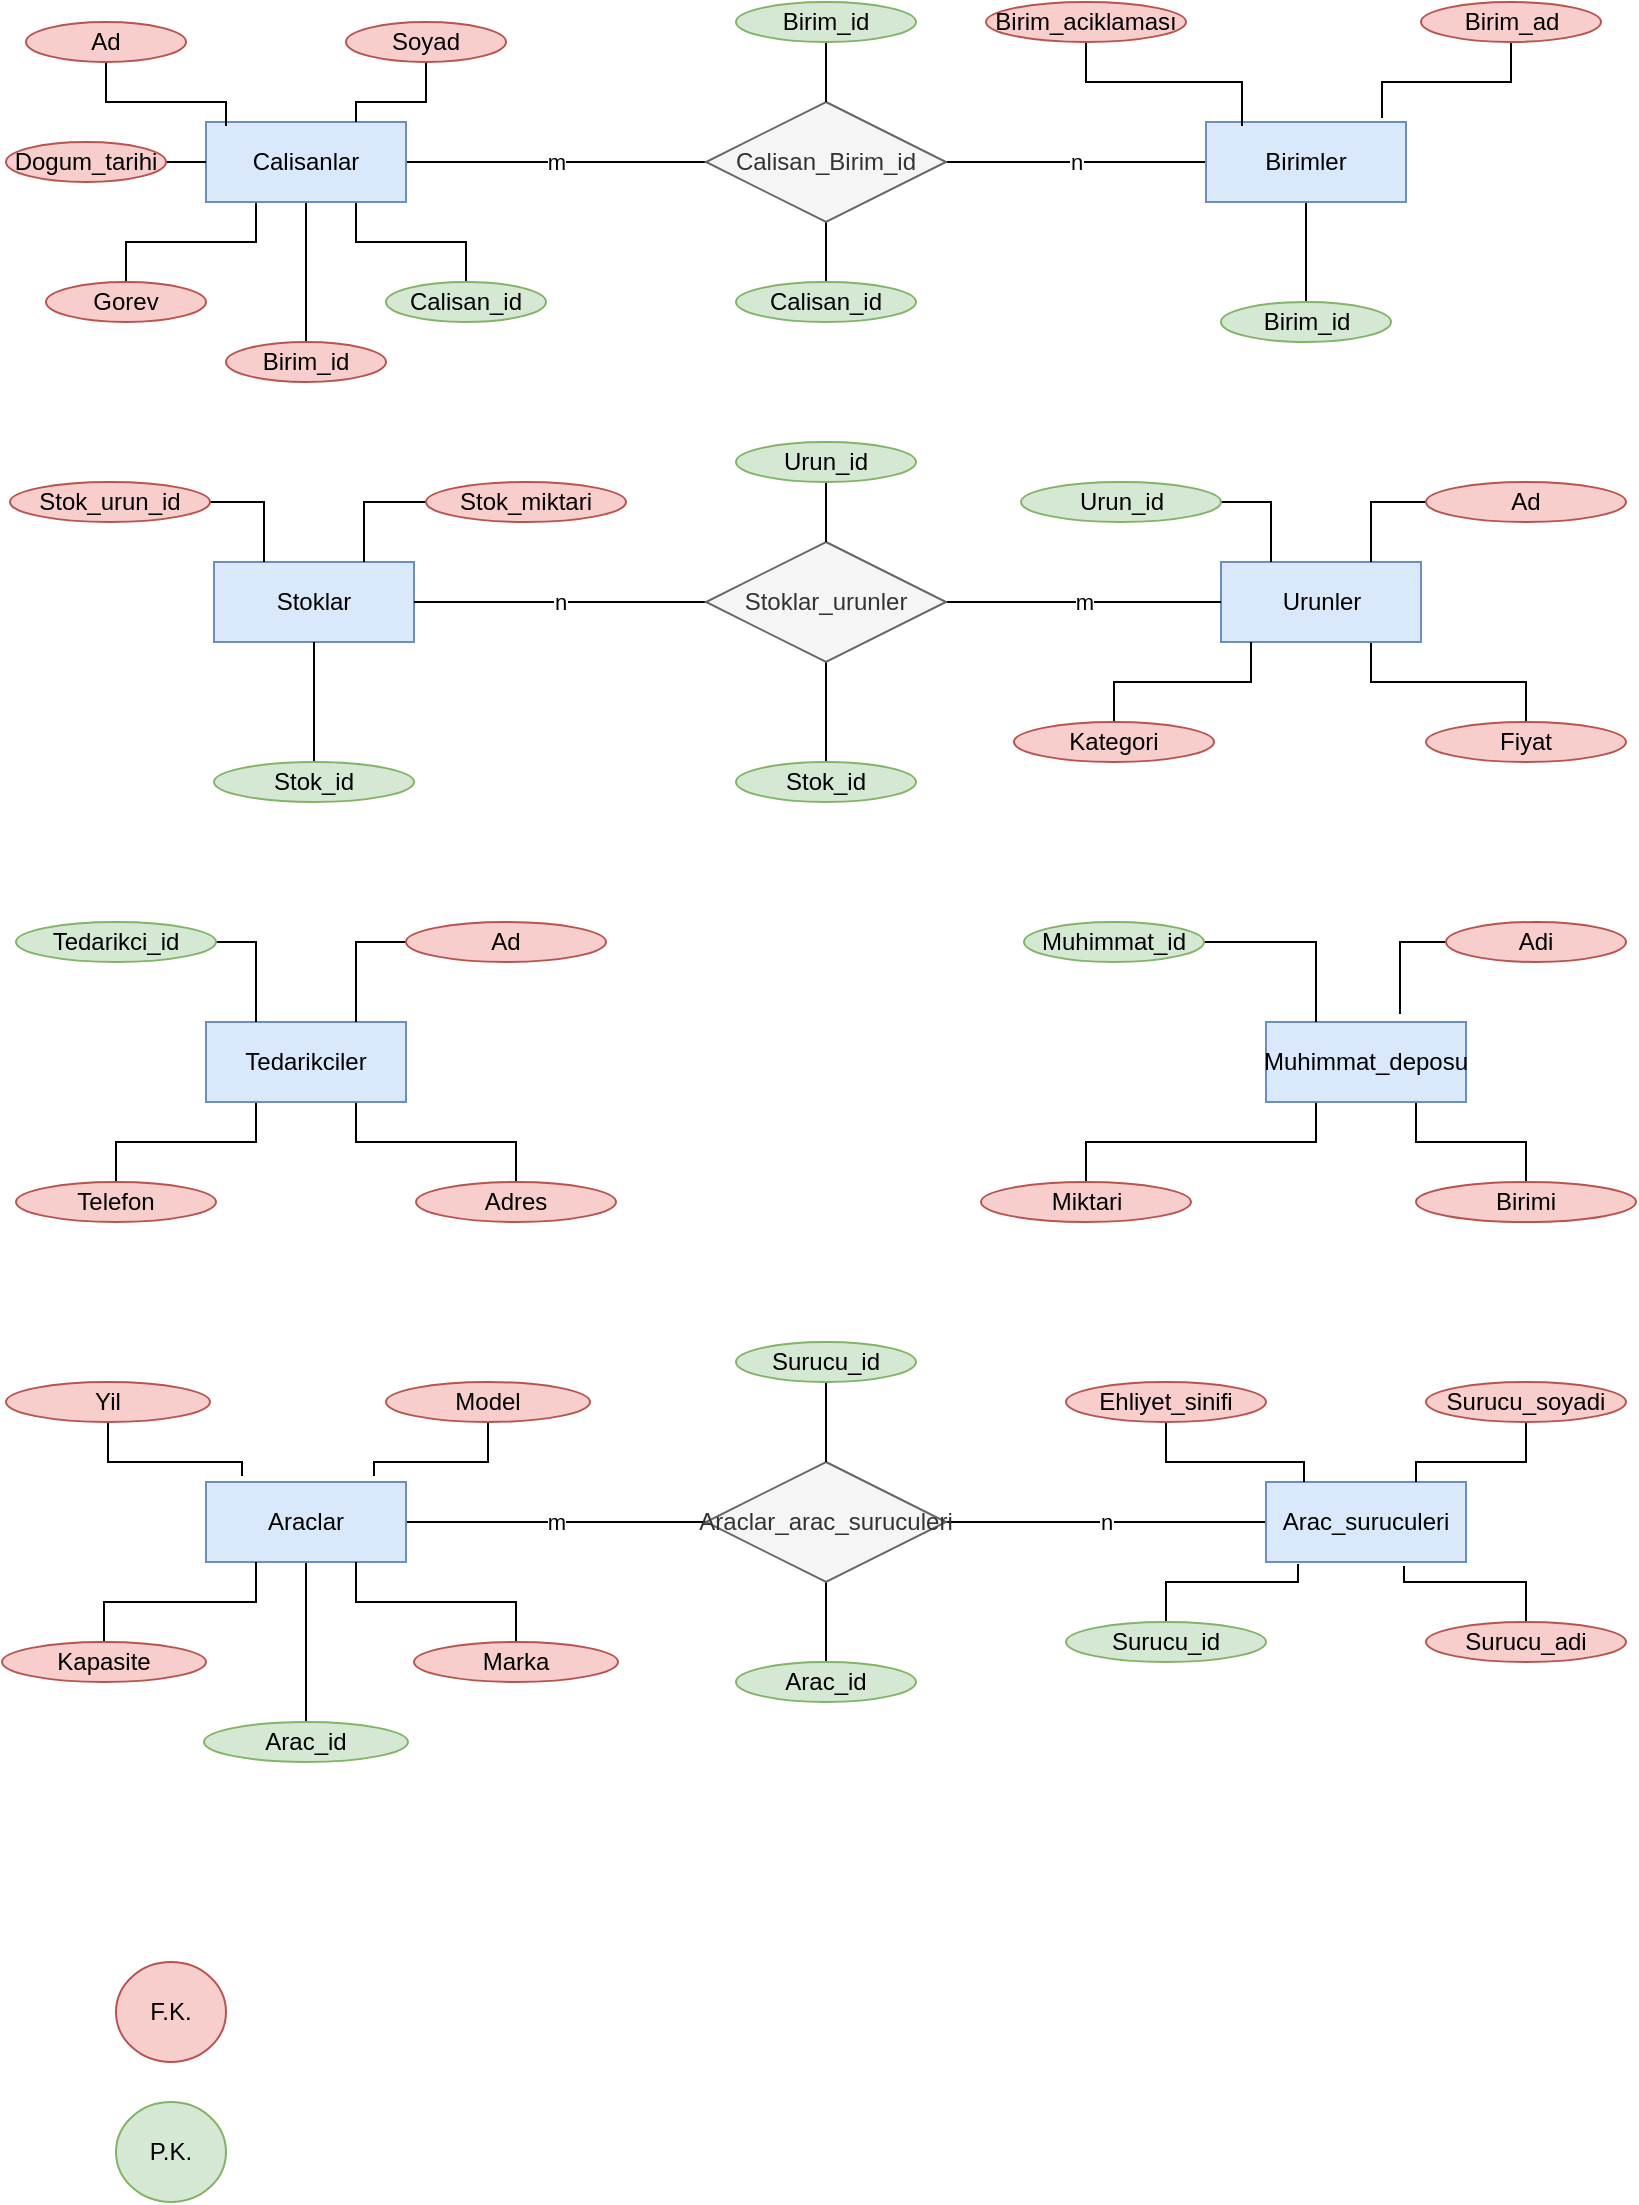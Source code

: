<mxfile version="20.7.4" type="device"><diagram id="1mzDJCY_PzRag0Dhnvhf" name="Sayfa -1"><mxGraphModel dx="1434" dy="764" grid="1" gridSize="10" guides="1" tooltips="1" connect="1" arrows="1" fold="1" page="1" pageScale="1" pageWidth="827" pageHeight="1169" math="0" shadow="0"><root><mxCell id="0"/><mxCell id="1" parent="0"/><mxCell id="jmRLv9WhI1I9KZlq_53m-71" style="edgeStyle=orthogonalEdgeStyle;rounded=0;orthogonalLoop=1;jettySize=auto;html=1;exitX=0.5;exitY=1;exitDx=0;exitDy=0;entryX=0.5;entryY=0;entryDx=0;entryDy=0;startArrow=none;startFill=0;endArrow=none;endFill=0;" parent="1" source="jmRLv9WhI1I9KZlq_53m-2" target="jmRLv9WhI1I9KZlq_53m-38" edge="1"><mxGeometry relative="1" as="geometry"/></mxCell><mxCell id="jmRLv9WhI1I9KZlq_53m-120" value="n" style="edgeStyle=orthogonalEdgeStyle;rounded=0;orthogonalLoop=1;jettySize=auto;html=1;entryX=1;entryY=0.5;entryDx=0;entryDy=0;startArrow=none;startFill=0;endArrow=none;endFill=0;" parent="1" source="jmRLv9WhI1I9KZlq_53m-2" target="jmRLv9WhI1I9KZlq_53m-119" edge="1"><mxGeometry relative="1" as="geometry"/></mxCell><mxCell id="jmRLv9WhI1I9KZlq_53m-2" value="Birimler" style="whiteSpace=wrap;html=1;align=center;fillColor=#dae8fc;strokeColor=#6c8ebf;" parent="1" vertex="1"><mxGeometry x="610" y="80" width="100" height="40" as="geometry"/></mxCell><mxCell id="DzGW4S4hMBVbYg60KyFM-3" value="n" style="edgeStyle=orthogonalEdgeStyle;rounded=0;orthogonalLoop=1;jettySize=auto;html=1;exitX=0;exitY=0.5;exitDx=0;exitDy=0;endArrow=none;endFill=0;" edge="1" parent="1" source="jmRLv9WhI1I9KZlq_53m-3" target="DzGW4S4hMBVbYg60KyFM-1"><mxGeometry relative="1" as="geometry"/></mxCell><mxCell id="jmRLv9WhI1I9KZlq_53m-3" value="Arac_suruculeri" style="whiteSpace=wrap;html=1;align=center;fillColor=#dae8fc;strokeColor=#6c8ebf;" parent="1" vertex="1"><mxGeometry x="640" y="760" width="100" height="40" as="geometry"/></mxCell><mxCell id="jmRLv9WhI1I9KZlq_53m-108" style="edgeStyle=orthogonalEdgeStyle;rounded=0;orthogonalLoop=1;jettySize=auto;html=1;exitX=0.5;exitY=1;exitDx=0;exitDy=0;entryX=0.5;entryY=0;entryDx=0;entryDy=0;startArrow=none;startFill=0;endArrow=none;endFill=0;" parent="1" source="jmRLv9WhI1I9KZlq_53m-4" target="jmRLv9WhI1I9KZlq_53m-97" edge="1"><mxGeometry relative="1" as="geometry"/></mxCell><mxCell id="DzGW4S4hMBVbYg60KyFM-4" value="m" style="edgeStyle=orthogonalEdgeStyle;rounded=0;orthogonalLoop=1;jettySize=auto;html=1;exitX=1;exitY=0.5;exitDx=0;exitDy=0;entryX=0;entryY=0.5;entryDx=0;entryDy=0;endArrow=none;endFill=0;" edge="1" parent="1" source="jmRLv9WhI1I9KZlq_53m-4" target="DzGW4S4hMBVbYg60KyFM-1"><mxGeometry relative="1" as="geometry"/></mxCell><mxCell id="jmRLv9WhI1I9KZlq_53m-4" value="Araclar" style="whiteSpace=wrap;html=1;align=center;fillColor=#dae8fc;strokeColor=#6c8ebf;" parent="1" vertex="1"><mxGeometry x="110" y="760" width="100" height="40" as="geometry"/></mxCell><mxCell id="jmRLv9WhI1I9KZlq_53m-77" style="edgeStyle=orthogonalEdgeStyle;rounded=0;orthogonalLoop=1;jettySize=auto;html=1;exitX=0.75;exitY=1;exitDx=0;exitDy=0;entryX=0.5;entryY=0;entryDx=0;entryDy=0;startArrow=none;startFill=0;endArrow=none;endFill=0;" parent="1" source="jmRLv9WhI1I9KZlq_53m-5" target="jmRLv9WhI1I9KZlq_53m-65" edge="1"><mxGeometry relative="1" as="geometry"/></mxCell><mxCell id="jmRLv9WhI1I9KZlq_53m-5" value="Urunler" style="whiteSpace=wrap;html=1;align=center;fillColor=#dae8fc;strokeColor=#6c8ebf;" parent="1" vertex="1"><mxGeometry x="617.5" y="300" width="100" height="40" as="geometry"/></mxCell><mxCell id="jmRLv9WhI1I9KZlq_53m-85" style="edgeStyle=orthogonalEdgeStyle;rounded=0;orthogonalLoop=1;jettySize=auto;html=1;exitX=0.25;exitY=1;exitDx=0;exitDy=0;entryX=0.5;entryY=0;entryDx=0;entryDy=0;startArrow=none;startFill=0;endArrow=none;endFill=0;" parent="1" source="jmRLv9WhI1I9KZlq_53m-7" target="jmRLv9WhI1I9KZlq_53m-79" edge="1"><mxGeometry relative="1" as="geometry"/></mxCell><mxCell id="jmRLv9WhI1I9KZlq_53m-86" style="edgeStyle=orthogonalEdgeStyle;rounded=0;orthogonalLoop=1;jettySize=auto;html=1;exitX=0.75;exitY=1;exitDx=0;exitDy=0;entryX=0.5;entryY=0;entryDx=0;entryDy=0;startArrow=none;startFill=0;endArrow=none;endFill=0;" parent="1" source="jmRLv9WhI1I9KZlq_53m-7" target="jmRLv9WhI1I9KZlq_53m-80" edge="1"><mxGeometry relative="1" as="geometry"/></mxCell><mxCell id="jmRLv9WhI1I9KZlq_53m-7" value="Tedarikciler" style="whiteSpace=wrap;html=1;align=center;fillColor=#dae8fc;strokeColor=#6c8ebf;" parent="1" vertex="1"><mxGeometry x="110" y="530" width="100" height="40" as="geometry"/></mxCell><mxCell id="jmRLv9WhI1I9KZlq_53m-54" style="edgeStyle=orthogonalEdgeStyle;rounded=0;orthogonalLoop=1;jettySize=auto;html=1;exitX=0.25;exitY=1;exitDx=0;exitDy=0;entryX=0.5;entryY=0;entryDx=0;entryDy=0;startArrow=none;startFill=0;endArrow=none;endFill=0;" parent="1" source="jmRLv9WhI1I9KZlq_53m-8" target="jmRLv9WhI1I9KZlq_53m-51" edge="1"><mxGeometry relative="1" as="geometry"/></mxCell><mxCell id="jmRLv9WhI1I9KZlq_53m-55" style="edgeStyle=orthogonalEdgeStyle;rounded=0;orthogonalLoop=1;jettySize=auto;html=1;exitX=0.75;exitY=1;exitDx=0;exitDy=0;entryX=0.5;entryY=0;entryDx=0;entryDy=0;startArrow=none;startFill=0;endArrow=none;endFill=0;" parent="1" source="jmRLv9WhI1I9KZlq_53m-8" target="jmRLv9WhI1I9KZlq_53m-50" edge="1"><mxGeometry relative="1" as="geometry"/></mxCell><mxCell id="jmRLv9WhI1I9KZlq_53m-8" value="Muhimmat_deposu" style="whiteSpace=wrap;html=1;align=center;fillColor=#dae8fc;strokeColor=#6c8ebf;" parent="1" vertex="1"><mxGeometry x="640" y="530" width="100" height="40" as="geometry"/></mxCell><mxCell id="jmRLv9WhI1I9KZlq_53m-26" style="edgeStyle=orthogonalEdgeStyle;rounded=0;orthogonalLoop=1;jettySize=auto;html=1;exitX=0.5;exitY=1;exitDx=0;exitDy=0;entryX=0.5;entryY=0;entryDx=0;entryDy=0;startArrow=none;startFill=0;endArrow=none;endFill=0;" parent="1" source="jmRLv9WhI1I9KZlq_53m-14" target="jmRLv9WhI1I9KZlq_53m-16" edge="1"><mxGeometry relative="1" as="geometry"/></mxCell><mxCell id="jmRLv9WhI1I9KZlq_53m-28" style="edgeStyle=orthogonalEdgeStyle;rounded=0;orthogonalLoop=1;jettySize=auto;html=1;exitX=0.25;exitY=1;exitDx=0;exitDy=0;entryX=0.5;entryY=0;entryDx=0;entryDy=0;startArrow=none;startFill=0;endArrow=none;endFill=0;" parent="1" source="jmRLv9WhI1I9KZlq_53m-14" target="jmRLv9WhI1I9KZlq_53m-15" edge="1"><mxGeometry relative="1" as="geometry"/></mxCell><mxCell id="jmRLv9WhI1I9KZlq_53m-29" style="edgeStyle=orthogonalEdgeStyle;rounded=0;orthogonalLoop=1;jettySize=auto;html=1;exitX=0.75;exitY=1;exitDx=0;exitDy=0;entryX=0.5;entryY=0;entryDx=0;entryDy=0;startArrow=none;startFill=0;endArrow=none;endFill=0;" parent="1" source="jmRLv9WhI1I9KZlq_53m-14" target="jmRLv9WhI1I9KZlq_53m-20" edge="1"><mxGeometry relative="1" as="geometry"/></mxCell><mxCell id="jmRLv9WhI1I9KZlq_53m-121" value="m" style="edgeStyle=orthogonalEdgeStyle;rounded=0;orthogonalLoop=1;jettySize=auto;html=1;exitX=1;exitY=0.5;exitDx=0;exitDy=0;entryX=0;entryY=0.5;entryDx=0;entryDy=0;startArrow=none;startFill=0;endArrow=none;endFill=0;" parent="1" source="jmRLv9WhI1I9KZlq_53m-14" target="jmRLv9WhI1I9KZlq_53m-119" edge="1"><mxGeometry relative="1" as="geometry"/></mxCell><mxCell id="jmRLv9WhI1I9KZlq_53m-14" value="Calisanlar" style="whiteSpace=wrap;html=1;align=center;fillColor=#dae8fc;strokeColor=#6c8ebf;" parent="1" vertex="1"><mxGeometry x="110" y="80" width="100" height="40" as="geometry"/></mxCell><mxCell id="jmRLv9WhI1I9KZlq_53m-15" value="Gorev" style="ellipse;whiteSpace=wrap;html=1;align=center;fillColor=#f8cecc;strokeColor=#b85450;" parent="1" vertex="1"><mxGeometry x="30" y="160" width="80" height="20" as="geometry"/></mxCell><mxCell id="jmRLv9WhI1I9KZlq_53m-16" value="Birim_id" style="ellipse;whiteSpace=wrap;html=1;align=center;fillColor=#f8cecc;strokeColor=#b85450;" parent="1" vertex="1"><mxGeometry x="120" y="190" width="80" height="20" as="geometry"/></mxCell><mxCell id="jmRLv9WhI1I9KZlq_53m-27" style="edgeStyle=orthogonalEdgeStyle;rounded=0;orthogonalLoop=1;jettySize=auto;html=1;exitX=1;exitY=0.5;exitDx=0;exitDy=0;entryX=0;entryY=0.5;entryDx=0;entryDy=0;startArrow=none;startFill=0;endArrow=none;endFill=0;" parent="1" source="jmRLv9WhI1I9KZlq_53m-17" target="jmRLv9WhI1I9KZlq_53m-14" edge="1"><mxGeometry relative="1" as="geometry"/></mxCell><mxCell id="jmRLv9WhI1I9KZlq_53m-17" value="Dogum_tarihi" style="ellipse;whiteSpace=wrap;html=1;align=center;fillColor=#f8cecc;strokeColor=#b85450;" parent="1" vertex="1"><mxGeometry x="10" y="90" width="80" height="20" as="geometry"/></mxCell><mxCell id="jmRLv9WhI1I9KZlq_53m-32" style="edgeStyle=orthogonalEdgeStyle;rounded=0;orthogonalLoop=1;jettySize=auto;html=1;exitX=0.5;exitY=1;exitDx=0;exitDy=0;entryX=0.75;entryY=0;entryDx=0;entryDy=0;startArrow=none;startFill=0;endArrow=none;endFill=0;" parent="1" source="jmRLv9WhI1I9KZlq_53m-18" target="jmRLv9WhI1I9KZlq_53m-14" edge="1"><mxGeometry relative="1" as="geometry"/></mxCell><mxCell id="jmRLv9WhI1I9KZlq_53m-18" value="Soyad" style="ellipse;whiteSpace=wrap;html=1;align=center;fillColor=#f8cecc;strokeColor=#b85450;" parent="1" vertex="1"><mxGeometry x="180" y="30" width="80" height="20" as="geometry"/></mxCell><mxCell id="jmRLv9WhI1I9KZlq_53m-31" style="edgeStyle=orthogonalEdgeStyle;rounded=0;orthogonalLoop=1;jettySize=auto;html=1;exitX=0.5;exitY=1;exitDx=0;exitDy=0;entryX=0.1;entryY=0.05;entryDx=0;entryDy=0;entryPerimeter=0;startArrow=none;startFill=0;endArrow=none;endFill=0;" parent="1" source="jmRLv9WhI1I9KZlq_53m-19" target="jmRLv9WhI1I9KZlq_53m-14" edge="1"><mxGeometry relative="1" as="geometry"/></mxCell><mxCell id="jmRLv9WhI1I9KZlq_53m-19" value="Ad" style="ellipse;whiteSpace=wrap;html=1;align=center;fillColor=#f8cecc;strokeColor=#b85450;" parent="1" vertex="1"><mxGeometry x="20" y="30" width="80" height="20" as="geometry"/></mxCell><mxCell id="jmRLv9WhI1I9KZlq_53m-20" value="Calisan_id" style="ellipse;whiteSpace=wrap;html=1;align=center;fillColor=#d5e8d4;strokeColor=#82b366;" parent="1" vertex="1"><mxGeometry x="200" y="160" width="80" height="20" as="geometry"/></mxCell><mxCell id="jmRLv9WhI1I9KZlq_53m-43" style="edgeStyle=orthogonalEdgeStyle;rounded=0;orthogonalLoop=1;jettySize=auto;html=1;exitX=0.5;exitY=1;exitDx=0;exitDy=0;entryX=0.18;entryY=0.05;entryDx=0;entryDy=0;entryPerimeter=0;startArrow=none;startFill=0;endArrow=none;endFill=0;" parent="1" source="jmRLv9WhI1I9KZlq_53m-36" target="jmRLv9WhI1I9KZlq_53m-2" edge="1"><mxGeometry relative="1" as="geometry"/></mxCell><mxCell id="jmRLv9WhI1I9KZlq_53m-36" value="Birim_aciklaması" style="ellipse;whiteSpace=wrap;html=1;align=center;fillColor=#f8cecc;strokeColor=#b85450;" parent="1" vertex="1"><mxGeometry x="500" y="20" width="100" height="20" as="geometry"/></mxCell><mxCell id="jmRLv9WhI1I9KZlq_53m-47" style="edgeStyle=orthogonalEdgeStyle;rounded=0;orthogonalLoop=1;jettySize=auto;html=1;exitX=0.5;exitY=1;exitDx=0;exitDy=0;entryX=0.88;entryY=-0.05;entryDx=0;entryDy=0;entryPerimeter=0;startArrow=none;startFill=0;endArrow=none;endFill=0;" parent="1" source="jmRLv9WhI1I9KZlq_53m-37" target="jmRLv9WhI1I9KZlq_53m-2" edge="1"><mxGeometry relative="1" as="geometry"/></mxCell><mxCell id="jmRLv9WhI1I9KZlq_53m-37" value="Birim_ad" style="ellipse;whiteSpace=wrap;html=1;align=center;fillColor=#f8cecc;strokeColor=#b85450;" parent="1" vertex="1"><mxGeometry x="717.5" y="20" width="90" height="20" as="geometry"/></mxCell><mxCell id="jmRLv9WhI1I9KZlq_53m-38" value="Birim_id" style="ellipse;whiteSpace=wrap;html=1;align=center;fillColor=#d5e8d4;strokeColor=#82b366;" parent="1" vertex="1"><mxGeometry x="617.5" y="170" width="85" height="20" as="geometry"/></mxCell><mxCell id="DzGW4S4hMBVbYg60KyFM-11" style="edgeStyle=orthogonalEdgeStyle;rounded=0;orthogonalLoop=1;jettySize=auto;html=1;exitX=0;exitY=0.5;exitDx=0;exitDy=0;entryX=0.67;entryY=-0.1;entryDx=0;entryDy=0;entryPerimeter=0;endArrow=none;endFill=0;" edge="1" parent="1" source="jmRLv9WhI1I9KZlq_53m-48" target="jmRLv9WhI1I9KZlq_53m-8"><mxGeometry relative="1" as="geometry"/></mxCell><mxCell id="jmRLv9WhI1I9KZlq_53m-48" value="Adi" style="ellipse;whiteSpace=wrap;html=1;align=center;fillColor=#f8cecc;strokeColor=#b85450;" parent="1" vertex="1"><mxGeometry x="730" y="480" width="90" height="20" as="geometry"/></mxCell><mxCell id="jmRLv9WhI1I9KZlq_53m-60" style="edgeStyle=orthogonalEdgeStyle;rounded=0;orthogonalLoop=1;jettySize=auto;html=1;exitX=1;exitY=0.5;exitDx=0;exitDy=0;entryX=0.25;entryY=0;entryDx=0;entryDy=0;startArrow=none;startFill=0;endArrow=none;endFill=0;" parent="1" source="jmRLv9WhI1I9KZlq_53m-49" target="jmRLv9WhI1I9KZlq_53m-8" edge="1"><mxGeometry relative="1" as="geometry"/></mxCell><mxCell id="jmRLv9WhI1I9KZlq_53m-49" value="Muhimmat_id" style="ellipse;whiteSpace=wrap;html=1;align=center;fillColor=#d5e8d4;strokeColor=#82b366;" parent="1" vertex="1"><mxGeometry x="519" y="480" width="90" height="20" as="geometry"/></mxCell><mxCell id="jmRLv9WhI1I9KZlq_53m-50" value="Birimi" style="ellipse;whiteSpace=wrap;html=1;align=center;fillColor=#f8cecc;strokeColor=#b85450;" parent="1" vertex="1"><mxGeometry x="715" y="610" width="110" height="20" as="geometry"/></mxCell><mxCell id="jmRLv9WhI1I9KZlq_53m-51" value="Miktari" style="ellipse;whiteSpace=wrap;html=1;align=center;fillColor=#f8cecc;strokeColor=#b85450;" parent="1" vertex="1"><mxGeometry x="497.5" y="610" width="105" height="20" as="geometry"/></mxCell><mxCell id="jmRLv9WhI1I9KZlq_53m-76" style="edgeStyle=orthogonalEdgeStyle;rounded=0;orthogonalLoop=1;jettySize=auto;html=1;exitX=0.5;exitY=0;exitDx=0;exitDy=0;entryX=0.15;entryY=1;entryDx=0;entryDy=0;entryPerimeter=0;startArrow=none;startFill=0;endArrow=none;endFill=0;" parent="1" source="jmRLv9WhI1I9KZlq_53m-62" target="jmRLv9WhI1I9KZlq_53m-5" edge="1"><mxGeometry relative="1" as="geometry"/></mxCell><mxCell id="jmRLv9WhI1I9KZlq_53m-62" value="Kategori" style="ellipse;whiteSpace=wrap;html=1;align=center;fillColor=#f8cecc;strokeColor=#b85450;" parent="1" vertex="1"><mxGeometry x="514" y="380" width="100" height="20" as="geometry"/></mxCell><mxCell id="jmRLv9WhI1I9KZlq_53m-73" style="edgeStyle=orthogonalEdgeStyle;rounded=0;orthogonalLoop=1;jettySize=auto;html=1;exitX=0;exitY=0.5;exitDx=0;exitDy=0;entryX=0.75;entryY=0;entryDx=0;entryDy=0;startArrow=none;startFill=0;endArrow=none;endFill=0;" parent="1" source="jmRLv9WhI1I9KZlq_53m-63" target="jmRLv9WhI1I9KZlq_53m-5" edge="1"><mxGeometry relative="1" as="geometry"/></mxCell><mxCell id="jmRLv9WhI1I9KZlq_53m-63" value="Ad" style="ellipse;whiteSpace=wrap;html=1;align=center;fillColor=#f8cecc;strokeColor=#b85450;" parent="1" vertex="1"><mxGeometry x="720" y="260" width="100" height="20" as="geometry"/></mxCell><mxCell id="jmRLv9WhI1I9KZlq_53m-72" style="edgeStyle=orthogonalEdgeStyle;rounded=0;orthogonalLoop=1;jettySize=auto;html=1;exitX=1;exitY=0.5;exitDx=0;exitDy=0;entryX=0.25;entryY=0;entryDx=0;entryDy=0;startArrow=none;startFill=0;endArrow=none;endFill=0;" parent="1" source="jmRLv9WhI1I9KZlq_53m-64" target="jmRLv9WhI1I9KZlq_53m-5" edge="1"><mxGeometry relative="1" as="geometry"/></mxCell><mxCell id="jmRLv9WhI1I9KZlq_53m-64" value="Urun_id" style="ellipse;whiteSpace=wrap;html=1;align=center;fillColor=#d5e8d4;strokeColor=#82b366;" parent="1" vertex="1"><mxGeometry x="517.5" y="260" width="100" height="20" as="geometry"/></mxCell><mxCell id="jmRLv9WhI1I9KZlq_53m-65" value="Fiyat" style="ellipse;whiteSpace=wrap;html=1;align=center;fillColor=#f8cecc;strokeColor=#b85450;" parent="1" vertex="1"><mxGeometry x="720" y="380" width="100" height="20" as="geometry"/></mxCell><mxCell id="jmRLv9WhI1I9KZlq_53m-79" value="Telefon" style="ellipse;whiteSpace=wrap;html=1;align=center;fillColor=#f8cecc;strokeColor=#b85450;" parent="1" vertex="1"><mxGeometry x="15" y="610" width="100" height="20" as="geometry"/></mxCell><mxCell id="jmRLv9WhI1I9KZlq_53m-80" value="Adres" style="ellipse;whiteSpace=wrap;html=1;align=center;fillColor=#f8cecc;strokeColor=#b85450;" parent="1" vertex="1"><mxGeometry x="215" y="610" width="100" height="20" as="geometry"/></mxCell><mxCell id="jmRLv9WhI1I9KZlq_53m-88" style="edgeStyle=orthogonalEdgeStyle;rounded=0;orthogonalLoop=1;jettySize=auto;html=1;exitX=0;exitY=0.5;exitDx=0;exitDy=0;entryX=0.75;entryY=0;entryDx=0;entryDy=0;startArrow=none;startFill=0;endArrow=none;endFill=0;" parent="1" source="jmRLv9WhI1I9KZlq_53m-81" target="jmRLv9WhI1I9KZlq_53m-7" edge="1"><mxGeometry relative="1" as="geometry"/></mxCell><mxCell id="jmRLv9WhI1I9KZlq_53m-81" value="Ad" style="ellipse;whiteSpace=wrap;html=1;align=center;fillColor=#f8cecc;strokeColor=#b85450;" parent="1" vertex="1"><mxGeometry x="210" y="480" width="100" height="20" as="geometry"/></mxCell><mxCell id="jmRLv9WhI1I9KZlq_53m-87" style="edgeStyle=orthogonalEdgeStyle;rounded=0;orthogonalLoop=1;jettySize=auto;html=1;exitX=1;exitY=0.5;exitDx=0;exitDy=0;entryX=0.25;entryY=0;entryDx=0;entryDy=0;startArrow=none;startFill=0;endArrow=none;endFill=0;" parent="1" source="jmRLv9WhI1I9KZlq_53m-82" target="jmRLv9WhI1I9KZlq_53m-7" edge="1"><mxGeometry relative="1" as="geometry"/></mxCell><mxCell id="jmRLv9WhI1I9KZlq_53m-82" value="Tedarikci_id" style="ellipse;whiteSpace=wrap;html=1;align=center;fillColor=#d5e8d4;strokeColor=#82b366;" parent="1" vertex="1"><mxGeometry x="15" y="480" width="100" height="20" as="geometry"/></mxCell><mxCell id="jmRLv9WhI1I9KZlq_53m-104" style="edgeStyle=orthogonalEdgeStyle;rounded=0;orthogonalLoop=1;jettySize=auto;html=1;exitX=0.5;exitY=0;exitDx=0;exitDy=0;entryX=0.25;entryY=1;entryDx=0;entryDy=0;startArrow=none;startFill=0;endArrow=none;endFill=0;" parent="1" source="jmRLv9WhI1I9KZlq_53m-96" target="jmRLv9WhI1I9KZlq_53m-4" edge="1"><mxGeometry relative="1" as="geometry"/></mxCell><mxCell id="jmRLv9WhI1I9KZlq_53m-96" value="Kapasite" style="ellipse;whiteSpace=wrap;html=1;align=center;fillColor=#f8cecc;strokeColor=#b85450;" parent="1" vertex="1"><mxGeometry x="8" y="840" width="102" height="20" as="geometry"/></mxCell><mxCell id="jmRLv9WhI1I9KZlq_53m-97" value="Arac_id" style="ellipse;whiteSpace=wrap;html=1;align=center;fillColor=#d5e8d4;strokeColor=#82b366;" parent="1" vertex="1"><mxGeometry x="109" y="880" width="102" height="20" as="geometry"/></mxCell><mxCell id="jmRLv9WhI1I9KZlq_53m-105" style="edgeStyle=orthogonalEdgeStyle;rounded=0;orthogonalLoop=1;jettySize=auto;html=1;exitX=0.5;exitY=0;exitDx=0;exitDy=0;entryX=0.75;entryY=1;entryDx=0;entryDy=0;startArrow=none;startFill=0;endArrow=none;endFill=0;" parent="1" source="jmRLv9WhI1I9KZlq_53m-98" target="jmRLv9WhI1I9KZlq_53m-4" edge="1"><mxGeometry relative="1" as="geometry"/></mxCell><mxCell id="jmRLv9WhI1I9KZlq_53m-98" value="Marka" style="ellipse;whiteSpace=wrap;html=1;align=center;fillColor=#f8cecc;strokeColor=#b85450;" parent="1" vertex="1"><mxGeometry x="214" y="840" width="102" height="20" as="geometry"/></mxCell><mxCell id="jmRLv9WhI1I9KZlq_53m-107" style="edgeStyle=orthogonalEdgeStyle;rounded=0;orthogonalLoop=1;jettySize=auto;html=1;exitX=0.5;exitY=1;exitDx=0;exitDy=0;entryX=0.84;entryY=-0.075;entryDx=0;entryDy=0;entryPerimeter=0;startArrow=none;startFill=0;endArrow=none;endFill=0;" parent="1" source="jmRLv9WhI1I9KZlq_53m-99" target="jmRLv9WhI1I9KZlq_53m-4" edge="1"><mxGeometry relative="1" as="geometry"/></mxCell><mxCell id="jmRLv9WhI1I9KZlq_53m-99" value="Model" style="ellipse;whiteSpace=wrap;html=1;align=center;fillColor=#f8cecc;strokeColor=#b85450;" parent="1" vertex="1"><mxGeometry x="200" y="710" width="102" height="20" as="geometry"/></mxCell><mxCell id="jmRLv9WhI1I9KZlq_53m-106" style="edgeStyle=orthogonalEdgeStyle;rounded=0;orthogonalLoop=1;jettySize=auto;html=1;exitX=0.5;exitY=1;exitDx=0;exitDy=0;entryX=0.18;entryY=-0.075;entryDx=0;entryDy=0;entryPerimeter=0;startArrow=none;startFill=0;endArrow=none;endFill=0;" parent="1" source="jmRLv9WhI1I9KZlq_53m-100" target="jmRLv9WhI1I9KZlq_53m-4" edge="1"><mxGeometry relative="1" as="geometry"/></mxCell><mxCell id="jmRLv9WhI1I9KZlq_53m-100" value="Yil" style="ellipse;whiteSpace=wrap;html=1;align=center;fillColor=#f8cecc;strokeColor=#b85450;" parent="1" vertex="1"><mxGeometry x="10" y="710" width="102" height="20" as="geometry"/></mxCell><mxCell id="jmRLv9WhI1I9KZlq_53m-117" style="edgeStyle=orthogonalEdgeStyle;rounded=0;orthogonalLoop=1;jettySize=auto;html=1;exitX=0.5;exitY=0;exitDx=0;exitDy=0;entryX=0.16;entryY=1.025;entryDx=0;entryDy=0;entryPerimeter=0;startArrow=none;startFill=0;endArrow=none;endFill=0;" parent="1" source="jmRLv9WhI1I9KZlq_53m-109" target="jmRLv9WhI1I9KZlq_53m-3" edge="1"><mxGeometry relative="1" as="geometry"/></mxCell><mxCell id="jmRLv9WhI1I9KZlq_53m-109" value="Surucu_id" style="ellipse;whiteSpace=wrap;html=1;align=center;fillColor=#d5e8d4;strokeColor=#82b366;" parent="1" vertex="1"><mxGeometry x="540" y="830" width="100" height="20" as="geometry"/></mxCell><mxCell id="jmRLv9WhI1I9KZlq_53m-114" style="edgeStyle=orthogonalEdgeStyle;rounded=0;orthogonalLoop=1;jettySize=auto;html=1;exitX=0.5;exitY=0;exitDx=0;exitDy=0;entryX=0.69;entryY=1.05;entryDx=0;entryDy=0;entryPerimeter=0;startArrow=none;startFill=0;endArrow=none;endFill=0;" parent="1" source="jmRLv9WhI1I9KZlq_53m-110" target="jmRLv9WhI1I9KZlq_53m-3" edge="1"><mxGeometry relative="1" as="geometry"/></mxCell><mxCell id="jmRLv9WhI1I9KZlq_53m-110" value="Surucu_adi" style="ellipse;whiteSpace=wrap;html=1;align=center;fillColor=#f8cecc;strokeColor=#b85450;" parent="1" vertex="1"><mxGeometry x="720" y="830" width="100" height="20" as="geometry"/></mxCell><mxCell id="jmRLv9WhI1I9KZlq_53m-116" style="edgeStyle=orthogonalEdgeStyle;rounded=0;orthogonalLoop=1;jettySize=auto;html=1;exitX=0.5;exitY=1;exitDx=0;exitDy=0;entryX=0.75;entryY=0;entryDx=0;entryDy=0;startArrow=none;startFill=0;endArrow=none;endFill=0;" parent="1" source="jmRLv9WhI1I9KZlq_53m-111" target="jmRLv9WhI1I9KZlq_53m-3" edge="1"><mxGeometry relative="1" as="geometry"/></mxCell><mxCell id="jmRLv9WhI1I9KZlq_53m-111" value="Surucu_soyadi" style="ellipse;whiteSpace=wrap;html=1;align=center;fillColor=#f8cecc;strokeColor=#b85450;" parent="1" vertex="1"><mxGeometry x="720" y="710" width="100" height="20" as="geometry"/></mxCell><mxCell id="jmRLv9WhI1I9KZlq_53m-115" style="edgeStyle=orthogonalEdgeStyle;rounded=0;orthogonalLoop=1;jettySize=auto;html=1;exitX=0.5;exitY=1;exitDx=0;exitDy=0;entryX=0.19;entryY=0;entryDx=0;entryDy=0;entryPerimeter=0;startArrow=none;startFill=0;endArrow=none;endFill=0;" parent="1" source="jmRLv9WhI1I9KZlq_53m-112" target="jmRLv9WhI1I9KZlq_53m-3" edge="1"><mxGeometry relative="1" as="geometry"/></mxCell><mxCell id="jmRLv9WhI1I9KZlq_53m-112" value="Ehliyet_sinifi" style="ellipse;whiteSpace=wrap;html=1;align=center;fillColor=#f8cecc;strokeColor=#b85450;" parent="1" vertex="1"><mxGeometry x="540" y="710" width="100" height="20" as="geometry"/></mxCell><mxCell id="DzGW4S4hMBVbYg60KyFM-27" style="edgeStyle=orthogonalEdgeStyle;rounded=0;orthogonalLoop=1;jettySize=auto;html=1;exitX=0.5;exitY=1;exitDx=0;exitDy=0;entryX=0.5;entryY=0;entryDx=0;entryDy=0;endArrow=none;endFill=0;" edge="1" parent="1" source="jmRLv9WhI1I9KZlq_53m-119" target="DzGW4S4hMBVbYg60KyFM-25"><mxGeometry relative="1" as="geometry"/></mxCell><mxCell id="jmRLv9WhI1I9KZlq_53m-119" value="Calisan_Birim_id" style="shape=rhombus;perimeter=rhombusPerimeter;whiteSpace=wrap;html=1;align=center;fillColor=#f5f5f5;fontColor=#333333;strokeColor=#666666;" parent="1" vertex="1"><mxGeometry x="360" y="70" width="120" height="60" as="geometry"/></mxCell><mxCell id="jmRLv9WhI1I9KZlq_53m-122" value="F.K." style="ellipse;whiteSpace=wrap;html=1;align=center;fillColor=#f8cecc;strokeColor=#b85450;" parent="1" vertex="1"><mxGeometry x="65" y="1000" width="55" height="50" as="geometry"/></mxCell><mxCell id="jmRLv9WhI1I9KZlq_53m-124" value="P.K." style="ellipse;whiteSpace=wrap;html=1;align=center;fillColor=#d5e8d4;strokeColor=#82b366;" parent="1" vertex="1"><mxGeometry x="65" y="1070" width="55" height="50" as="geometry"/></mxCell><mxCell id="DzGW4S4hMBVbYg60KyFM-36" style="edgeStyle=orthogonalEdgeStyle;rounded=0;orthogonalLoop=1;jettySize=auto;html=1;exitX=0.5;exitY=1;exitDx=0;exitDy=0;entryX=0.5;entryY=0;entryDx=0;entryDy=0;endArrow=none;endFill=0;" edge="1" parent="1" source="DzGW4S4hMBVbYg60KyFM-1" target="DzGW4S4hMBVbYg60KyFM-33"><mxGeometry relative="1" as="geometry"/></mxCell><mxCell id="DzGW4S4hMBVbYg60KyFM-1" value="Araclar_arac_suruculeri" style="shape=rhombus;perimeter=rhombusPerimeter;whiteSpace=wrap;html=1;align=center;fillColor=#f5f5f5;fontColor=#333333;strokeColor=#666666;" vertex="1" parent="1"><mxGeometry x="360" y="750" width="120" height="60" as="geometry"/></mxCell><mxCell id="DzGW4S4hMBVbYg60KyFM-6" style="edgeStyle=orthogonalEdgeStyle;rounded=0;orthogonalLoop=1;jettySize=auto;html=1;exitX=0.5;exitY=1;exitDx=0;exitDy=0;endArrow=none;endFill=0;" edge="1" parent="1" source="jmRLv9WhI1I9KZlq_53m-51" target="jmRLv9WhI1I9KZlq_53m-51"><mxGeometry relative="1" as="geometry"/></mxCell><mxCell id="DzGW4S4hMBVbYg60KyFM-18" style="edgeStyle=orthogonalEdgeStyle;rounded=0;orthogonalLoop=1;jettySize=auto;html=1;exitX=0.5;exitY=1;exitDx=0;exitDy=0;endArrow=none;endFill=0;" edge="1" parent="1" source="DzGW4S4hMBVbYg60KyFM-14"><mxGeometry relative="1" as="geometry"><mxPoint x="164" y="390" as="targetPoint"/></mxGeometry></mxCell><mxCell id="DzGW4S4hMBVbYg60KyFM-14" value="Stoklar" style="whiteSpace=wrap;html=1;align=center;fillColor=#dae8fc;strokeColor=#6c8ebf;" vertex="1" parent="1"><mxGeometry x="114" y="300" width="100" height="40" as="geometry"/></mxCell><mxCell id="DzGW4S4hMBVbYg60KyFM-21" style="edgeStyle=orthogonalEdgeStyle;rounded=0;orthogonalLoop=1;jettySize=auto;html=1;exitX=0;exitY=0.5;exitDx=0;exitDy=0;entryX=0.75;entryY=0;entryDx=0;entryDy=0;endArrow=none;endFill=0;" edge="1" parent="1" source="DzGW4S4hMBVbYg60KyFM-15" target="DzGW4S4hMBVbYg60KyFM-14"><mxGeometry relative="1" as="geometry"/></mxCell><mxCell id="DzGW4S4hMBVbYg60KyFM-15" value="Stok_miktari" style="ellipse;whiteSpace=wrap;html=1;align=center;fillColor=#f8cecc;strokeColor=#b85450;" vertex="1" parent="1"><mxGeometry x="220" y="260" width="100" height="20" as="geometry"/></mxCell><mxCell id="DzGW4S4hMBVbYg60KyFM-20" style="edgeStyle=orthogonalEdgeStyle;rounded=0;orthogonalLoop=1;jettySize=auto;html=1;exitX=1;exitY=0.5;exitDx=0;exitDy=0;entryX=0.25;entryY=0;entryDx=0;entryDy=0;endArrow=none;endFill=0;" edge="1" parent="1" source="DzGW4S4hMBVbYg60KyFM-16" target="DzGW4S4hMBVbYg60KyFM-14"><mxGeometry relative="1" as="geometry"/></mxCell><mxCell id="DzGW4S4hMBVbYg60KyFM-16" value="Stok_urun_id" style="ellipse;whiteSpace=wrap;html=1;align=center;fillColor=#f8cecc;strokeColor=#b85450;" vertex="1" parent="1"><mxGeometry x="12" y="260" width="100" height="20" as="geometry"/></mxCell><mxCell id="DzGW4S4hMBVbYg60KyFM-19" value="" style="edgeStyle=orthogonalEdgeStyle;rounded=0;orthogonalLoop=1;jettySize=auto;html=1;endArrow=none;endFill=0;" edge="1" parent="1" source="DzGW4S4hMBVbYg60KyFM-17" target="DzGW4S4hMBVbYg60KyFM-14"><mxGeometry relative="1" as="geometry"/></mxCell><mxCell id="DzGW4S4hMBVbYg60KyFM-17" value="Stok_id" style="ellipse;whiteSpace=wrap;html=1;align=center;fillColor=#d5e8d4;strokeColor=#82b366;" vertex="1" parent="1"><mxGeometry x="114" y="400" width="100" height="20" as="geometry"/></mxCell><mxCell id="DzGW4S4hMBVbYg60KyFM-23" value="m" style="edgeStyle=orthogonalEdgeStyle;rounded=0;orthogonalLoop=1;jettySize=auto;html=1;exitX=1;exitY=0.5;exitDx=0;exitDy=0;endArrow=none;endFill=0;" edge="1" parent="1" source="DzGW4S4hMBVbYg60KyFM-22" target="jmRLv9WhI1I9KZlq_53m-5"><mxGeometry relative="1" as="geometry"/></mxCell><mxCell id="DzGW4S4hMBVbYg60KyFM-24" value="n" style="edgeStyle=orthogonalEdgeStyle;rounded=0;orthogonalLoop=1;jettySize=auto;html=1;exitX=0;exitY=0.5;exitDx=0;exitDy=0;entryX=1;entryY=0.5;entryDx=0;entryDy=0;endArrow=none;endFill=0;" edge="1" parent="1" source="DzGW4S4hMBVbYg60KyFM-22" target="DzGW4S4hMBVbYg60KyFM-14"><mxGeometry relative="1" as="geometry"/></mxCell><mxCell id="DzGW4S4hMBVbYg60KyFM-32" style="edgeStyle=orthogonalEdgeStyle;rounded=0;orthogonalLoop=1;jettySize=auto;html=1;exitX=0.5;exitY=1;exitDx=0;exitDy=0;entryX=0.5;entryY=0;entryDx=0;entryDy=0;endArrow=none;endFill=0;" edge="1" parent="1" source="DzGW4S4hMBVbYg60KyFM-22" target="DzGW4S4hMBVbYg60KyFM-29"><mxGeometry relative="1" as="geometry"/></mxCell><mxCell id="DzGW4S4hMBVbYg60KyFM-22" value="Stoklar_urunler" style="shape=rhombus;perimeter=rhombusPerimeter;whiteSpace=wrap;html=1;align=center;fillColor=#f5f5f5;fontColor=#333333;strokeColor=#666666;" vertex="1" parent="1"><mxGeometry x="360" y="290" width="120" height="60" as="geometry"/></mxCell><mxCell id="DzGW4S4hMBVbYg60KyFM-25" value="Calisan_id" style="ellipse;whiteSpace=wrap;html=1;align=center;fillColor=#d5e8d4;strokeColor=#82b366;" vertex="1" parent="1"><mxGeometry x="375" y="160" width="90" height="20" as="geometry"/></mxCell><mxCell id="DzGW4S4hMBVbYg60KyFM-28" style="edgeStyle=orthogonalEdgeStyle;rounded=0;orthogonalLoop=1;jettySize=auto;html=1;exitX=0.5;exitY=1;exitDx=0;exitDy=0;endArrow=none;endFill=0;" edge="1" parent="1" source="DzGW4S4hMBVbYg60KyFM-26" target="jmRLv9WhI1I9KZlq_53m-119"><mxGeometry relative="1" as="geometry"/></mxCell><mxCell id="DzGW4S4hMBVbYg60KyFM-26" value="Birim_id" style="ellipse;whiteSpace=wrap;html=1;align=center;fillColor=#d5e8d4;strokeColor=#82b366;" vertex="1" parent="1"><mxGeometry x="375" y="20" width="90" height="20" as="geometry"/></mxCell><mxCell id="DzGW4S4hMBVbYg60KyFM-29" value="Stok_id" style="ellipse;whiteSpace=wrap;html=1;align=center;fillColor=#d5e8d4;strokeColor=#82b366;" vertex="1" parent="1"><mxGeometry x="375" y="400" width="90" height="20" as="geometry"/></mxCell><mxCell id="DzGW4S4hMBVbYg60KyFM-31" style="edgeStyle=orthogonalEdgeStyle;rounded=0;orthogonalLoop=1;jettySize=auto;html=1;exitX=0.5;exitY=1;exitDx=0;exitDy=0;entryX=0.5;entryY=0;entryDx=0;entryDy=0;endArrow=none;endFill=0;" edge="1" parent="1" source="DzGW4S4hMBVbYg60KyFM-30" target="DzGW4S4hMBVbYg60KyFM-22"><mxGeometry relative="1" as="geometry"/></mxCell><mxCell id="DzGW4S4hMBVbYg60KyFM-30" value="Urun_id" style="ellipse;whiteSpace=wrap;html=1;align=center;fillColor=#d5e8d4;strokeColor=#82b366;" vertex="1" parent="1"><mxGeometry x="375" y="240" width="90" height="20" as="geometry"/></mxCell><mxCell id="DzGW4S4hMBVbYg60KyFM-33" value="Arac_id" style="ellipse;whiteSpace=wrap;html=1;align=center;fillColor=#d5e8d4;strokeColor=#82b366;" vertex="1" parent="1"><mxGeometry x="375" y="850" width="90" height="20" as="geometry"/></mxCell><mxCell id="DzGW4S4hMBVbYg60KyFM-35" style="edgeStyle=orthogonalEdgeStyle;rounded=0;orthogonalLoop=1;jettySize=auto;html=1;exitX=0.5;exitY=1;exitDx=0;exitDy=0;endArrow=none;endFill=0;" edge="1" parent="1" source="DzGW4S4hMBVbYg60KyFM-34" target="DzGW4S4hMBVbYg60KyFM-1"><mxGeometry relative="1" as="geometry"/></mxCell><mxCell id="DzGW4S4hMBVbYg60KyFM-34" value="Surucu_id" style="ellipse;whiteSpace=wrap;html=1;align=center;fillColor=#d5e8d4;strokeColor=#82b366;" vertex="1" parent="1"><mxGeometry x="375" y="690" width="90" height="20" as="geometry"/></mxCell></root></mxGraphModel></diagram></mxfile>